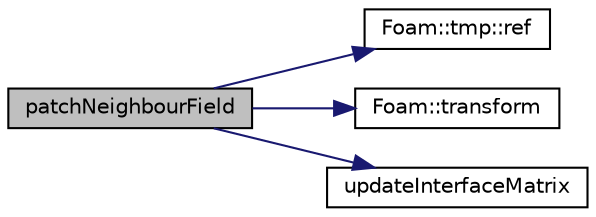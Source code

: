 digraph "patchNeighbourField"
{
  bgcolor="transparent";
  edge [fontname="Helvetica",fontsize="10",labelfontname="Helvetica",labelfontsize="10"];
  node [fontname="Helvetica",fontsize="10",shape=record];
  rankdir="LR";
  Node32 [label="patchNeighbourField",height=0.2,width=0.4,color="black", fillcolor="grey75", style="filled", fontcolor="black"];
  Node32 -> Node33 [color="midnightblue",fontsize="10",style="solid",fontname="Helvetica"];
  Node33 [label="Foam::tmp::ref",height=0.2,width=0.4,color="black",URL="$a27077.html#aeaf81e641282874cef07f5b808efc83b",tooltip="Return non-const reference or generate a fatal error. "];
  Node32 -> Node34 [color="midnightblue",fontsize="10",style="solid",fontname="Helvetica"];
  Node34 [label="Foam::transform",height=0.2,width=0.4,color="black",URL="$a21851.html#a919915170941701c1223291531ad010c"];
  Node32 -> Node35 [color="midnightblue",fontsize="10",style="solid",fontname="Helvetica"];
  Node35 [label="updateInterfaceMatrix",height=0.2,width=0.4,color="black",URL="$a22821.html#a4144bb27e8739ab5a673b3da1e245e17",tooltip="Update result field based on interface functionality. "];
}
